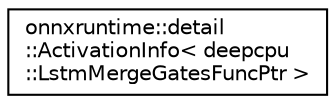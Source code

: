 digraph "Graphical Class Hierarchy"
{
  edge [fontname="Helvetica",fontsize="10",labelfontname="Helvetica",labelfontsize="10"];
  node [fontname="Helvetica",fontsize="10",shape=record];
  rankdir="LR";
  Node0 [label="onnxruntime::detail\l::ActivationInfo\< deepcpu\l::LstmMergeGatesFuncPtr \>",height=0.2,width=0.4,color="black", fillcolor="white", style="filled",URL="$structonnxruntime_1_1detail_1_1ActivationInfo.html"];
}
